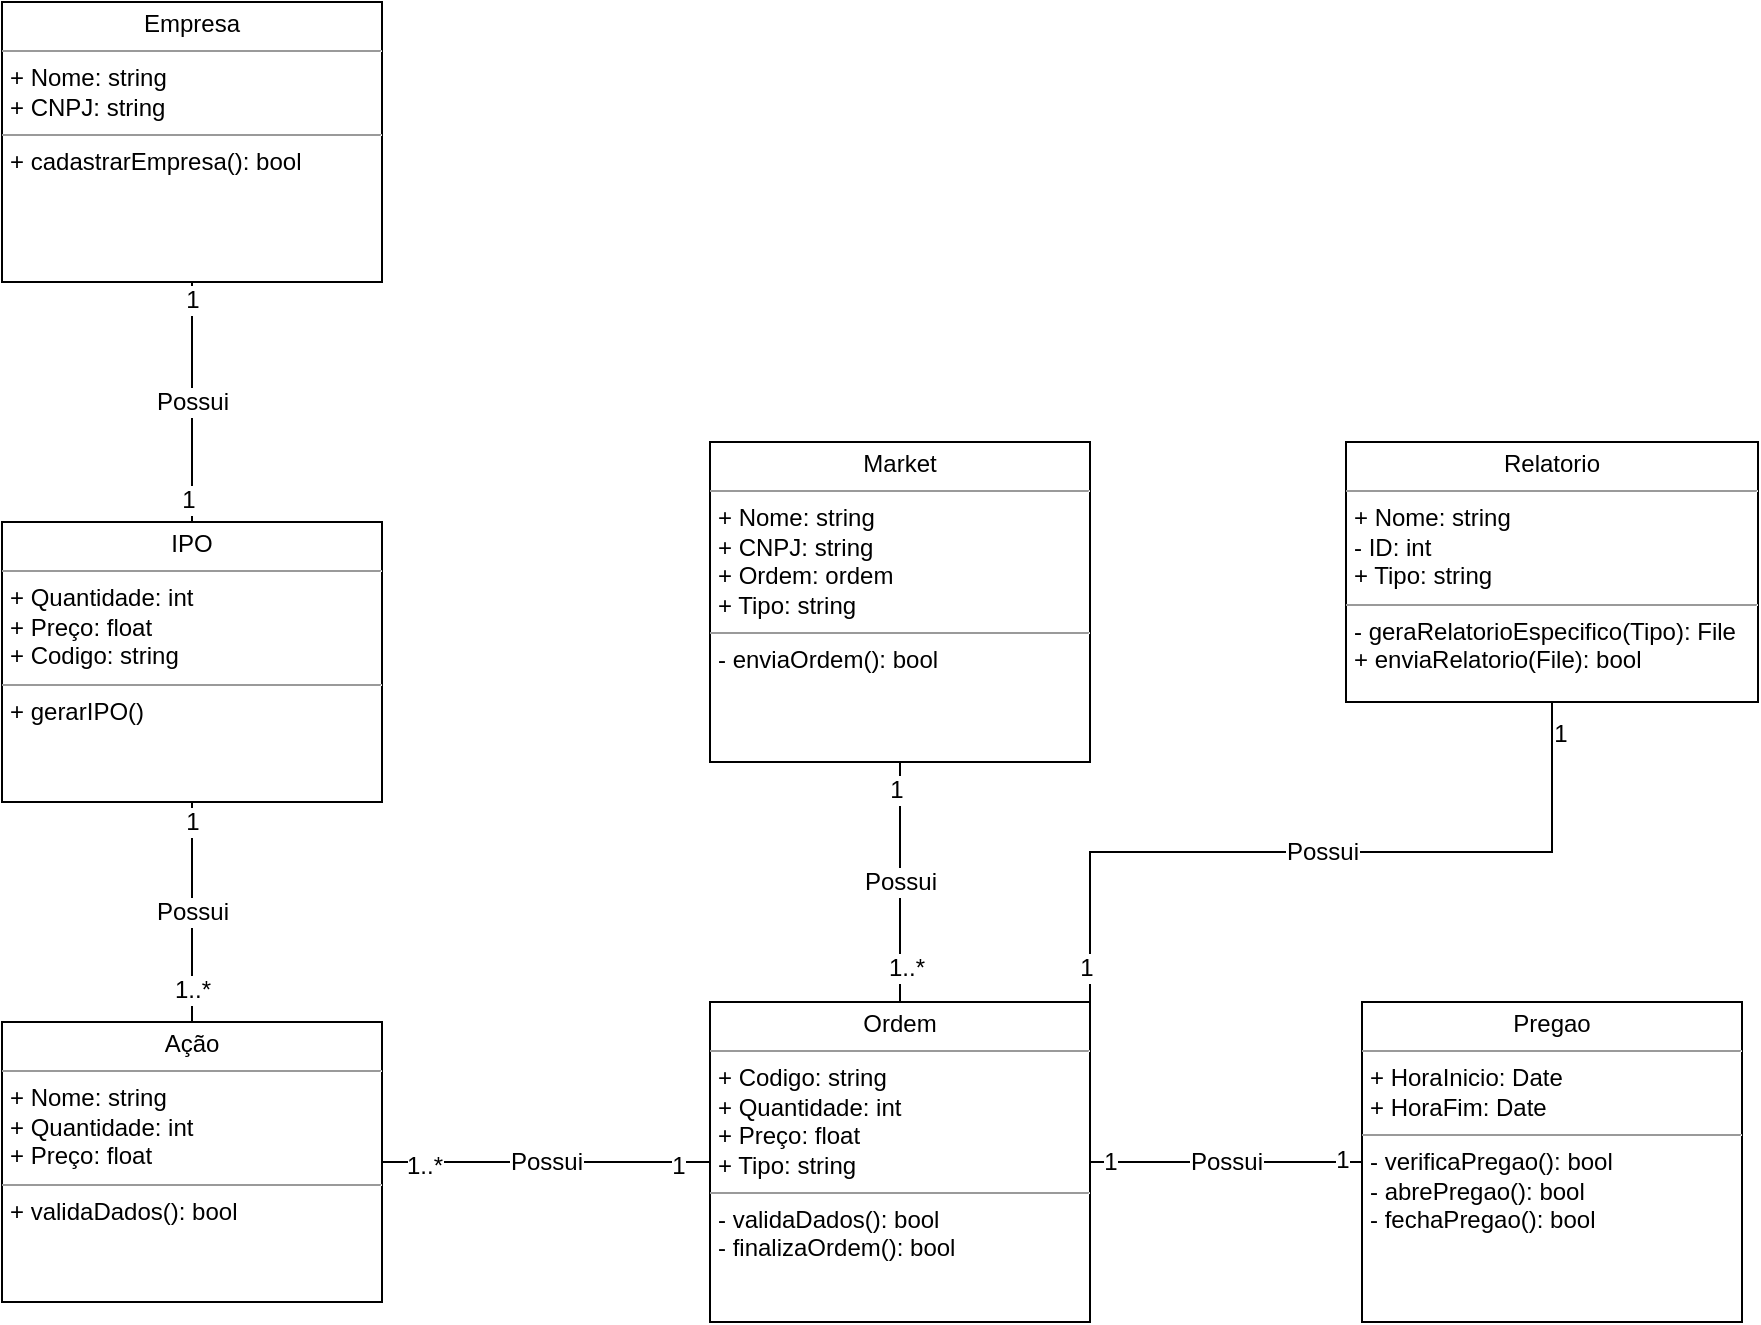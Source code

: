 <mxfile version="17.2.4" type="device"><diagram id="pdyPFQ2Tns_yXj8FxjbK" name="Página-1"><mxGraphModel dx="920" dy="2187" grid="1" gridSize="10" guides="1" tooltips="1" connect="1" arrows="1" fold="1" page="1" pageScale="1" pageWidth="827" pageHeight="1169" math="0" shadow="0"><root><mxCell id="0"/><mxCell id="1" parent="0"/><mxCell id="MXX2qW02WuoGPg6lZvVQ-20" value="Possui" style="edgeStyle=orthogonalEdgeStyle;rounded=0;orthogonalLoop=1;jettySize=auto;html=1;fontSize=12;endArrow=none;endFill=0;" edge="1" parent="1" source="MXX2qW02WuoGPg6lZvVQ-8" target="MXX2qW02WuoGPg6lZvVQ-9"><mxGeometry relative="1" as="geometry"/></mxCell><mxCell id="MXX2qW02WuoGPg6lZvVQ-24" value="1" style="edgeLabel;html=1;align=center;verticalAlign=middle;resizable=0;points=[];fontSize=12;" vertex="1" connectable="0" parent="MXX2qW02WuoGPg6lZvVQ-20"><mxGeometry x="0.889" relative="1" as="geometry"><mxPoint y="4" as="offset"/></mxGeometry></mxCell><mxCell id="MXX2qW02WuoGPg6lZvVQ-25" value="1..*" style="edgeLabel;html=1;align=center;verticalAlign=middle;resizable=0;points=[];fontSize=12;" vertex="1" connectable="0" parent="MXX2qW02WuoGPg6lZvVQ-20"><mxGeometry x="-0.713" relative="1" as="geometry"><mxPoint as="offset"/></mxGeometry></mxCell><mxCell id="MXX2qW02WuoGPg6lZvVQ-8" value="&lt;p style=&quot;margin: 0px ; margin-top: 4px ; text-align: center&quot;&gt;Ação&lt;/p&gt;&lt;hr size=&quot;1&quot;&gt;&lt;p style=&quot;margin: 0px ; margin-left: 4px&quot;&gt;+ Nome: string&lt;/p&gt;&lt;p style=&quot;margin: 0px ; margin-left: 4px&quot;&gt;+ Quantidade: int&lt;/p&gt;&lt;p style=&quot;margin: 0px ; margin-left: 4px&quot;&gt;+ Preço: float&lt;/p&gt;&lt;hr size=&quot;1&quot;&gt;&lt;p style=&quot;margin: 0px ; margin-left: 4px&quot;&gt;+ validaDados(): bool&lt;br&gt;&lt;br&gt;&lt;/p&gt;" style="verticalAlign=top;align=left;overflow=fill;fontSize=12;fontFamily=Helvetica;html=1;" vertex="1" parent="1"><mxGeometry x="60" y="470" width="190" height="140" as="geometry"/></mxCell><mxCell id="MXX2qW02WuoGPg6lZvVQ-35" value="Possui" style="edgeStyle=orthogonalEdgeStyle;rounded=0;orthogonalLoop=1;jettySize=auto;html=1;fontSize=12;endArrow=none;endFill=0;" edge="1" parent="1" source="MXX2qW02WuoGPg6lZvVQ-9" target="MXX2qW02WuoGPg6lZvVQ-10"><mxGeometry relative="1" as="geometry"/></mxCell><mxCell id="MXX2qW02WuoGPg6lZvVQ-36" value="1" style="edgeLabel;html=1;align=center;verticalAlign=middle;resizable=0;points=[];fontSize=12;" vertex="1" connectable="0" parent="MXX2qW02WuoGPg6lZvVQ-35"><mxGeometry x="-0.808" y="3" relative="1" as="geometry"><mxPoint x="1" as="offset"/></mxGeometry></mxCell><mxCell id="MXX2qW02WuoGPg6lZvVQ-37" value="1" style="edgeLabel;html=1;align=center;verticalAlign=middle;resizable=0;points=[];fontSize=12;" vertex="1" connectable="0" parent="MXX2qW02WuoGPg6lZvVQ-35"><mxGeometry x="0.858" y="1" relative="1" as="geometry"><mxPoint x="1" as="offset"/></mxGeometry></mxCell><mxCell id="MXX2qW02WuoGPg6lZvVQ-9" value="&lt;p style=&quot;margin: 0px ; margin-top: 4px ; text-align: center&quot;&gt;IPO&lt;/p&gt;&lt;hr size=&quot;1&quot;&gt;&lt;p style=&quot;margin: 0px ; margin-left: 4px&quot;&gt;&lt;span&gt;+ Quantidade: int&lt;/span&gt;&lt;br&gt;&lt;/p&gt;&lt;p style=&quot;margin: 0px ; margin-left: 4px&quot;&gt;+ Preço: float&lt;/p&gt;&lt;p style=&quot;margin: 0px ; margin-left: 4px&quot;&gt;+ Codigo: string&lt;/p&gt;&lt;hr size=&quot;1&quot;&gt;&lt;p style=&quot;margin: 0px ; margin-left: 4px&quot;&gt;+ gerarIPO()&lt;/p&gt;" style="verticalAlign=top;align=left;overflow=fill;fontSize=12;fontFamily=Helvetica;html=1;" vertex="1" parent="1"><mxGeometry x="60" y="220" width="190" height="140" as="geometry"/></mxCell><mxCell id="MXX2qW02WuoGPg6lZvVQ-10" value="&lt;p style=&quot;margin: 0px ; margin-top: 4px ; text-align: center&quot;&gt;Empresa&lt;/p&gt;&lt;hr size=&quot;1&quot;&gt;&lt;p style=&quot;margin: 0px ; margin-left: 4px&quot;&gt;+ Nome: string&lt;/p&gt;&lt;p style=&quot;margin: 0px ; margin-left: 4px&quot;&gt;+ CNPJ: string&lt;/p&gt;&lt;hr size=&quot;1&quot;&gt;&lt;p style=&quot;margin: 0px ; margin-left: 4px&quot;&gt;+ cadastrarEmpresa(): bool&lt;br&gt;&lt;br&gt;&lt;/p&gt;" style="verticalAlign=top;align=left;overflow=fill;fontSize=12;fontFamily=Helvetica;html=1;" vertex="1" parent="1"><mxGeometry x="60" y="-40" width="190" height="140" as="geometry"/></mxCell><mxCell id="MXX2qW02WuoGPg6lZvVQ-27" value="Possui" style="edgeStyle=orthogonalEdgeStyle;rounded=0;orthogonalLoop=1;jettySize=auto;html=1;fontSize=12;endArrow=none;endFill=0;" edge="1" parent="1" source="MXX2qW02WuoGPg6lZvVQ-26" target="MXX2qW02WuoGPg6lZvVQ-8"><mxGeometry relative="1" as="geometry"/></mxCell><mxCell id="MXX2qW02WuoGPg6lZvVQ-28" value="1" style="edgeLabel;html=1;align=center;verticalAlign=middle;resizable=0;points=[];fontSize=12;" vertex="1" connectable="0" parent="MXX2qW02WuoGPg6lZvVQ-27"><mxGeometry x="-0.801" y="2" relative="1" as="geometry"><mxPoint as="offset"/></mxGeometry></mxCell><mxCell id="MXX2qW02WuoGPg6lZvVQ-29" value="1..*" style="edgeLabel;html=1;align=center;verticalAlign=middle;resizable=0;points=[];fontSize=12;" vertex="1" connectable="0" parent="MXX2qW02WuoGPg6lZvVQ-27"><mxGeometry x="0.749" y="2" relative="1" as="geometry"><mxPoint as="offset"/></mxGeometry></mxCell><mxCell id="MXX2qW02WuoGPg6lZvVQ-47" value="Possui" style="edgeStyle=orthogonalEdgeStyle;rounded=0;orthogonalLoop=1;jettySize=auto;html=1;exitX=1;exitY=0;exitDx=0;exitDy=0;entryX=0.5;entryY=1;entryDx=0;entryDy=0;fontSize=12;endArrow=none;endFill=0;" edge="1" parent="1" source="MXX2qW02WuoGPg6lZvVQ-26" target="MXX2qW02WuoGPg6lZvVQ-46"><mxGeometry relative="1" as="geometry"/></mxCell><mxCell id="MXX2qW02WuoGPg6lZvVQ-49" value="1" style="edgeLabel;html=1;align=center;verticalAlign=middle;resizable=0;points=[];fontSize=12;" vertex="1" connectable="0" parent="MXX2qW02WuoGPg6lZvVQ-47"><mxGeometry x="0.916" y="-4" relative="1" as="geometry"><mxPoint as="offset"/></mxGeometry></mxCell><mxCell id="MXX2qW02WuoGPg6lZvVQ-50" value="1" style="edgeLabel;html=1;align=center;verticalAlign=middle;resizable=0;points=[];fontSize=12;" vertex="1" connectable="0" parent="MXX2qW02WuoGPg6lZvVQ-47"><mxGeometry x="-0.908" y="2" relative="1" as="geometry"><mxPoint as="offset"/></mxGeometry></mxCell><mxCell id="MXX2qW02WuoGPg6lZvVQ-48" value="Possui" style="edgeStyle=orthogonalEdgeStyle;rounded=0;orthogonalLoop=1;jettySize=auto;html=1;fontSize=12;endArrow=none;endFill=0;" edge="1" parent="1" source="MXX2qW02WuoGPg6lZvVQ-26" target="MXX2qW02WuoGPg6lZvVQ-38"><mxGeometry relative="1" as="geometry"/></mxCell><mxCell id="MXX2qW02WuoGPg6lZvVQ-51" value="1" style="edgeLabel;html=1;align=center;verticalAlign=middle;resizable=0;points=[];fontSize=12;" vertex="1" connectable="0" parent="MXX2qW02WuoGPg6lZvVQ-48"><mxGeometry x="0.764" y="2" relative="1" as="geometry"><mxPoint as="offset"/></mxGeometry></mxCell><mxCell id="MXX2qW02WuoGPg6lZvVQ-52" value="1..*" style="edgeLabel;html=1;align=center;verticalAlign=middle;resizable=0;points=[];fontSize=12;" vertex="1" connectable="0" parent="MXX2qW02WuoGPg6lZvVQ-48"><mxGeometry x="-0.707" y="-3" relative="1" as="geometry"><mxPoint as="offset"/></mxGeometry></mxCell><mxCell id="MXX2qW02WuoGPg6lZvVQ-26" value="&lt;p style=&quot;margin: 0px ; margin-top: 4px ; text-align: center&quot;&gt;Ordem&lt;/p&gt;&lt;hr size=&quot;1&quot;&gt;&lt;p style=&quot;margin: 0px ; margin-left: 4px&quot;&gt;+ Codigo: string&lt;/p&gt;&lt;p style=&quot;margin: 0px ; margin-left: 4px&quot;&gt;+ Quantidade: int&lt;/p&gt;&lt;p style=&quot;margin: 0px ; margin-left: 4px&quot;&gt;+ Preço: float&lt;/p&gt;&lt;p style=&quot;margin: 0px ; margin-left: 4px&quot;&gt;+ Tipo: string&lt;/p&gt;&lt;hr size=&quot;1&quot;&gt;&lt;p style=&quot;margin: 0px ; margin-left: 4px&quot;&gt;- validaDados(): bool&lt;/p&gt;&lt;p style=&quot;margin: 0px ; margin-left: 4px&quot;&gt;- finalizaOrdem(): bool&lt;/p&gt;" style="verticalAlign=top;align=left;overflow=fill;fontSize=12;fontFamily=Helvetica;html=1;" vertex="1" parent="1"><mxGeometry x="414" y="460" width="190" height="160" as="geometry"/></mxCell><mxCell id="MXX2qW02WuoGPg6lZvVQ-32" value="Possui" style="edgeStyle=orthogonalEdgeStyle;rounded=0;orthogonalLoop=1;jettySize=auto;html=1;entryX=1;entryY=0.5;entryDx=0;entryDy=0;fontSize=12;endArrow=none;endFill=0;" edge="1" parent="1" source="MXX2qW02WuoGPg6lZvVQ-31" target="MXX2qW02WuoGPg6lZvVQ-26"><mxGeometry relative="1" as="geometry"/></mxCell><mxCell id="MXX2qW02WuoGPg6lZvVQ-33" value="1" style="edgeLabel;html=1;align=center;verticalAlign=middle;resizable=0;points=[];fontSize=12;" vertex="1" connectable="0" parent="MXX2qW02WuoGPg6lZvVQ-32"><mxGeometry x="-0.913" y="-1" relative="1" as="geometry"><mxPoint x="-4" as="offset"/></mxGeometry></mxCell><mxCell id="MXX2qW02WuoGPg6lZvVQ-34" value="1" style="edgeLabel;html=1;align=center;verticalAlign=middle;resizable=0;points=[];fontSize=12;" vertex="1" connectable="0" parent="MXX2qW02WuoGPg6lZvVQ-32"><mxGeometry x="0.86" relative="1" as="geometry"><mxPoint as="offset"/></mxGeometry></mxCell><mxCell id="MXX2qW02WuoGPg6lZvVQ-31" value="&lt;p style=&quot;margin: 0px ; margin-top: 4px ; text-align: center&quot;&gt;Pregao&lt;/p&gt;&lt;hr size=&quot;1&quot;&gt;&lt;p style=&quot;margin: 0px ; margin-left: 4px&quot;&gt;+ HoraInicio: Date&lt;/p&gt;&lt;p style=&quot;margin: 0px ; margin-left: 4px&quot;&gt;+ HoraFim: Date&lt;/p&gt;&lt;hr size=&quot;1&quot;&gt;&lt;p style=&quot;margin: 0px ; margin-left: 4px&quot;&gt;- verificaPregao(): bool&lt;br&gt;- abrePregao(): bool&lt;/p&gt;&lt;p style=&quot;margin: 0px ; margin-left: 4px&quot;&gt;- fechaPregao(): bool&lt;/p&gt;" style="verticalAlign=top;align=left;overflow=fill;fontSize=12;fontFamily=Helvetica;html=1;" vertex="1" parent="1"><mxGeometry x="740" y="460" width="190" height="160" as="geometry"/></mxCell><mxCell id="MXX2qW02WuoGPg6lZvVQ-38" value="&lt;p style=&quot;margin: 0px ; margin-top: 4px ; text-align: center&quot;&gt;Market&lt;/p&gt;&lt;hr size=&quot;1&quot;&gt;&lt;p style=&quot;margin: 0px ; margin-left: 4px&quot;&gt;+ Nome: string&lt;/p&gt;&lt;p style=&quot;margin: 0px ; margin-left: 4px&quot;&gt;+ CNPJ: string&lt;/p&gt;&lt;p style=&quot;margin: 0px ; margin-left: 4px&quot;&gt;+ Ordem: ordem&lt;/p&gt;&lt;p style=&quot;margin: 0px ; margin-left: 4px&quot;&gt;+ Tipo: string&lt;/p&gt;&lt;hr size=&quot;1&quot;&gt;&lt;p style=&quot;margin: 0px ; margin-left: 4px&quot;&gt;- enviaOrdem(): bool&lt;/p&gt;" style="verticalAlign=top;align=left;overflow=fill;fontSize=12;fontFamily=Helvetica;html=1;" vertex="1" parent="1"><mxGeometry x="414" y="180" width="190" height="160" as="geometry"/></mxCell><mxCell id="MXX2qW02WuoGPg6lZvVQ-46" value="&lt;p style=&quot;margin: 0px ; margin-top: 4px ; text-align: center&quot;&gt;Relatorio&lt;/p&gt;&lt;hr size=&quot;1&quot;&gt;&lt;p style=&quot;margin: 0px ; margin-left: 4px&quot;&gt;+ Nome: string&lt;/p&gt;&lt;p style=&quot;margin: 0px ; margin-left: 4px&quot;&gt;- ID: int&lt;/p&gt;&lt;p style=&quot;margin: 0px ; margin-left: 4px&quot;&gt;+ Tipo: string&lt;/p&gt;&lt;hr size=&quot;1&quot;&gt;&lt;p style=&quot;margin: 0px ; margin-left: 4px&quot;&gt;- geraRelatorioEspecifico(Tipo): File&lt;/p&gt;&lt;p style=&quot;margin: 0px ; margin-left: 4px&quot;&gt;&lt;span&gt;+ enviaRelatorio(File): bool&lt;/span&gt;&lt;/p&gt;" style="verticalAlign=top;align=left;overflow=fill;fontSize=12;fontFamily=Helvetica;html=1;" vertex="1" parent="1"><mxGeometry x="732" y="180" width="206" height="130" as="geometry"/></mxCell></root></mxGraphModel></diagram></mxfile>